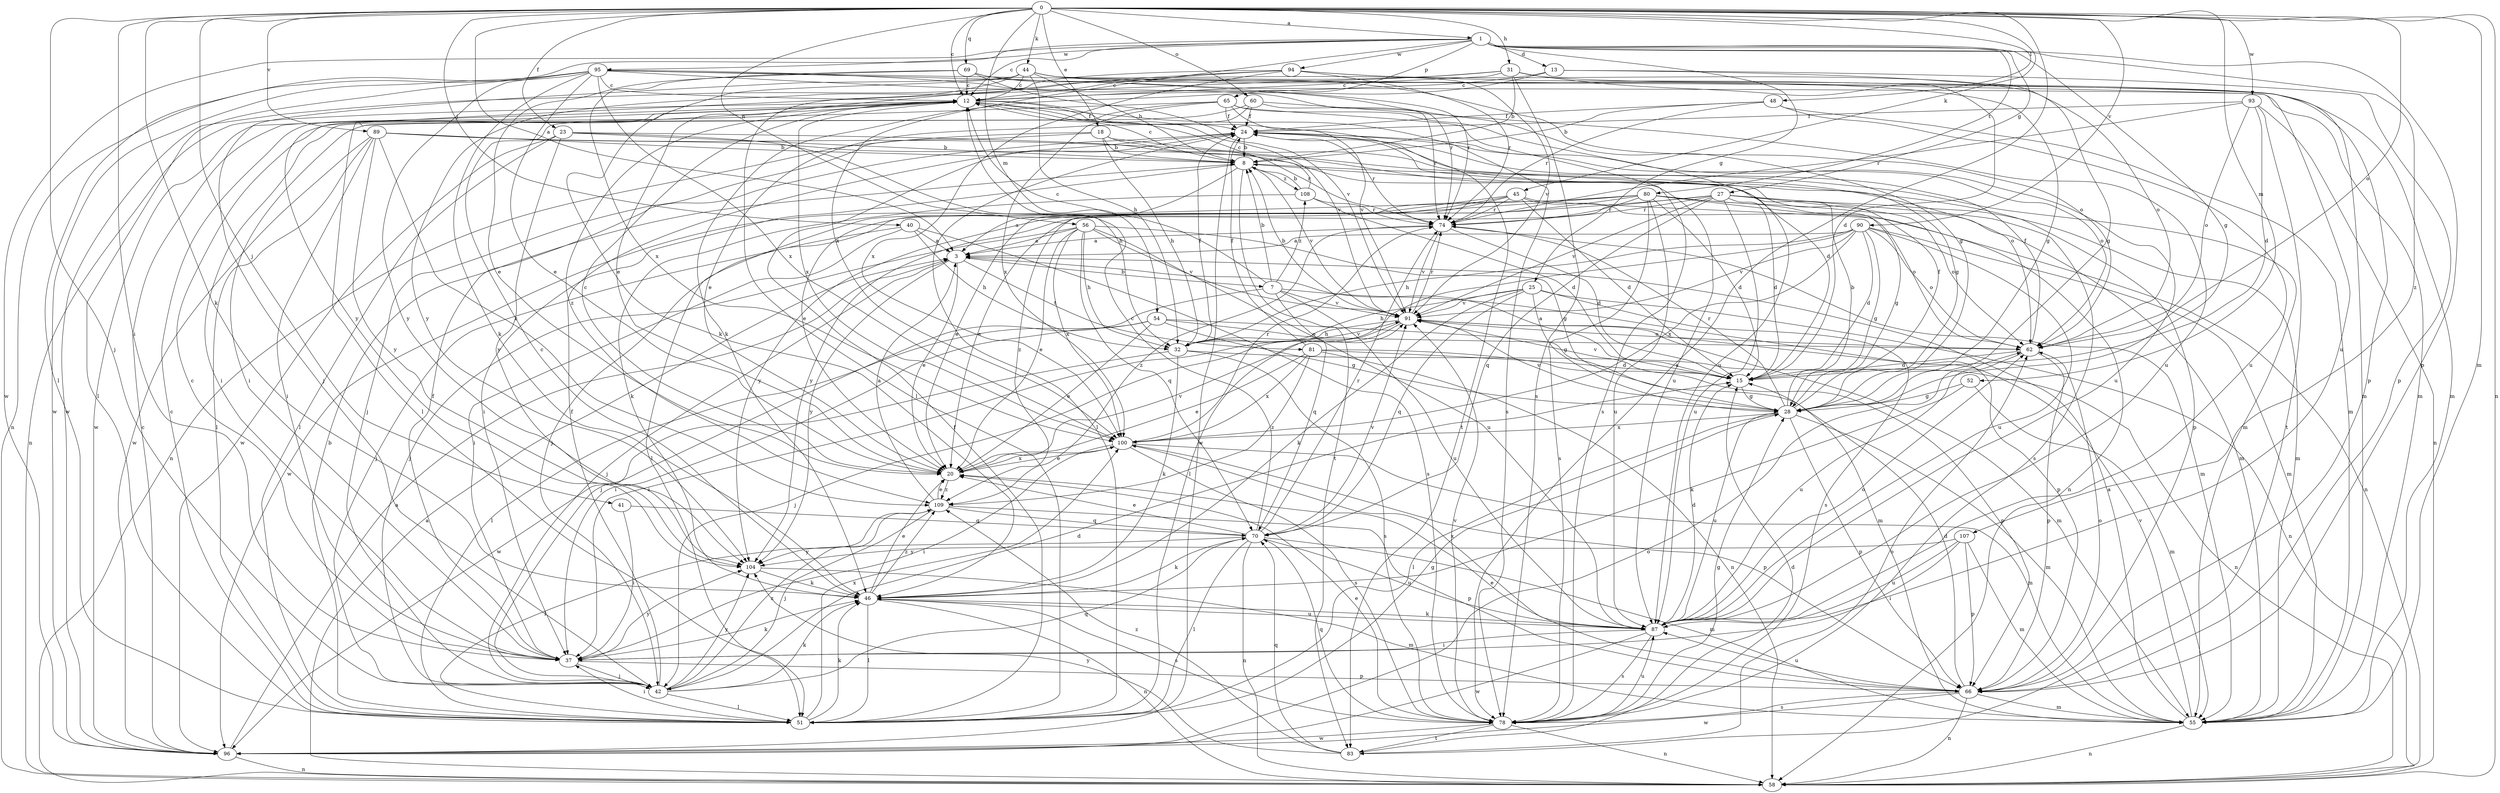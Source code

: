 strict digraph  {
0;
1;
3;
7;
8;
12;
13;
15;
18;
20;
23;
24;
25;
27;
28;
31;
32;
37;
40;
41;
42;
44;
45;
46;
48;
51;
52;
54;
55;
56;
58;
60;
62;
65;
66;
69;
70;
74;
78;
80;
81;
83;
87;
89;
90;
91;
93;
94;
95;
96;
100;
104;
107;
108;
109;
0 -> 1  [label=a];
0 -> 3  [label=a];
0 -> 12  [label=c];
0 -> 18  [label=e];
0 -> 23  [label=f];
0 -> 31  [label=h];
0 -> 37  [label=i];
0 -> 40  [label=j];
0 -> 41  [label=j];
0 -> 42  [label=j];
0 -> 44  [label=k];
0 -> 45  [label=k];
0 -> 46  [label=k];
0 -> 48  [label=l];
0 -> 52  [label=m];
0 -> 54  [label=m];
0 -> 55  [label=m];
0 -> 56  [label=n];
0 -> 58  [label=n];
0 -> 60  [label=o];
0 -> 62  [label=o];
0 -> 69  [label=q];
0 -> 78  [label=s];
0 -> 89  [label=v];
0 -> 90  [label=v];
0 -> 93  [label=w];
1 -> 12  [label=c];
1 -> 13  [label=d];
1 -> 25  [label=g];
1 -> 27  [label=g];
1 -> 28  [label=g];
1 -> 51  [label=l];
1 -> 65  [label=p];
1 -> 66  [label=p];
1 -> 80  [label=t];
1 -> 94  [label=w];
1 -> 95  [label=w];
1 -> 96  [label=w];
1 -> 100  [label=x];
1 -> 107  [label=z];
3 -> 7  [label=b];
3 -> 20  [label=e];
3 -> 42  [label=j];
3 -> 81  [label=t];
3 -> 104  [label=y];
7 -> 8  [label=b];
7 -> 12  [label=c];
7 -> 42  [label=j];
7 -> 66  [label=p];
7 -> 70  [label=q];
7 -> 87  [label=u];
7 -> 91  [label=v];
7 -> 108  [label=z];
8 -> 12  [label=c];
8 -> 20  [label=e];
8 -> 37  [label=i];
8 -> 66  [label=p];
8 -> 83  [label=t];
8 -> 91  [label=v];
8 -> 108  [label=z];
12 -> 24  [label=f];
12 -> 58  [label=n];
12 -> 78  [label=s];
12 -> 83  [label=t];
12 -> 91  [label=v];
12 -> 96  [label=w];
12 -> 100  [label=x];
12 -> 109  [label=z];
13 -> 12  [label=c];
13 -> 28  [label=g];
13 -> 46  [label=k];
13 -> 66  [label=p];
15 -> 3  [label=a];
15 -> 28  [label=g];
15 -> 91  [label=v];
18 -> 8  [label=b];
18 -> 32  [label=h];
18 -> 42  [label=j];
18 -> 58  [label=n];
18 -> 62  [label=o];
18 -> 87  [label=u];
20 -> 12  [label=c];
20 -> 91  [label=v];
20 -> 100  [label=x];
20 -> 109  [label=z];
23 -> 8  [label=b];
23 -> 32  [label=h];
23 -> 51  [label=l];
23 -> 74  [label=r];
23 -> 96  [label=w];
23 -> 104  [label=y];
24 -> 8  [label=b];
24 -> 28  [label=g];
24 -> 51  [label=l];
24 -> 62  [label=o];
24 -> 74  [label=r];
24 -> 87  [label=u];
24 -> 96  [label=w];
25 -> 28  [label=g];
25 -> 32  [label=h];
25 -> 46  [label=k];
25 -> 58  [label=n];
25 -> 70  [label=q];
25 -> 78  [label=s];
25 -> 91  [label=v];
27 -> 15  [label=d];
27 -> 42  [label=j];
27 -> 55  [label=m];
27 -> 62  [label=o];
27 -> 70  [label=q];
27 -> 74  [label=r];
27 -> 78  [label=s];
27 -> 87  [label=u];
27 -> 91  [label=v];
27 -> 104  [label=y];
28 -> 8  [label=b];
28 -> 24  [label=f];
28 -> 51  [label=l];
28 -> 55  [label=m];
28 -> 66  [label=p];
28 -> 74  [label=r];
28 -> 87  [label=u];
28 -> 91  [label=v];
28 -> 100  [label=x];
31 -> 8  [label=b];
31 -> 12  [label=c];
31 -> 15  [label=d];
31 -> 55  [label=m];
31 -> 78  [label=s];
31 -> 96  [label=w];
31 -> 104  [label=y];
32 -> 24  [label=f];
32 -> 46  [label=k];
32 -> 58  [label=n];
32 -> 78  [label=s];
32 -> 91  [label=v];
32 -> 96  [label=w];
37 -> 12  [label=c];
37 -> 24  [label=f];
37 -> 42  [label=j];
37 -> 46  [label=k];
37 -> 66  [label=p];
37 -> 104  [label=y];
40 -> 3  [label=a];
40 -> 32  [label=h];
40 -> 37  [label=i];
40 -> 42  [label=j];
40 -> 78  [label=s];
41 -> 37  [label=i];
41 -> 70  [label=q];
42 -> 15  [label=d];
42 -> 24  [label=f];
42 -> 46  [label=k];
42 -> 51  [label=l];
42 -> 70  [label=q];
42 -> 104  [label=y];
42 -> 109  [label=z];
44 -> 8  [label=b];
44 -> 12  [label=c];
44 -> 28  [label=g];
44 -> 32  [label=h];
44 -> 42  [label=j];
44 -> 46  [label=k];
44 -> 51  [label=l];
44 -> 87  [label=u];
44 -> 91  [label=v];
45 -> 3  [label=a];
45 -> 15  [label=d];
45 -> 20  [label=e];
45 -> 58  [label=n];
45 -> 62  [label=o];
45 -> 74  [label=r];
45 -> 109  [label=z];
46 -> 12  [label=c];
46 -> 20  [label=e];
46 -> 51  [label=l];
46 -> 58  [label=n];
46 -> 78  [label=s];
46 -> 87  [label=u];
46 -> 109  [label=z];
48 -> 8  [label=b];
48 -> 24  [label=f];
48 -> 55  [label=m];
48 -> 74  [label=r];
48 -> 87  [label=u];
51 -> 8  [label=b];
51 -> 12  [label=c];
51 -> 24  [label=f];
51 -> 28  [label=g];
51 -> 37  [label=i];
51 -> 46  [label=k];
51 -> 100  [label=x];
52 -> 28  [label=g];
52 -> 46  [label=k];
52 -> 55  [label=m];
54 -> 20  [label=e];
54 -> 28  [label=g];
54 -> 37  [label=i];
54 -> 51  [label=l];
54 -> 55  [label=m];
54 -> 62  [label=o];
55 -> 3  [label=a];
55 -> 58  [label=n];
55 -> 91  [label=v];
56 -> 3  [label=a];
56 -> 20  [label=e];
56 -> 28  [label=g];
56 -> 32  [label=h];
56 -> 42  [label=j];
56 -> 70  [label=q];
56 -> 87  [label=u];
56 -> 91  [label=v];
56 -> 100  [label=x];
58 -> 3  [label=a];
60 -> 20  [label=e];
60 -> 24  [label=f];
60 -> 37  [label=i];
60 -> 74  [label=r];
60 -> 87  [label=u];
62 -> 15  [label=d];
62 -> 24  [label=f];
62 -> 66  [label=p];
62 -> 87  [label=u];
65 -> 24  [label=f];
65 -> 37  [label=i];
65 -> 51  [label=l];
65 -> 78  [label=s];
65 -> 87  [label=u];
65 -> 91  [label=v];
65 -> 100  [label=x];
66 -> 15  [label=d];
66 -> 20  [label=e];
66 -> 55  [label=m];
66 -> 58  [label=n];
66 -> 62  [label=o];
66 -> 78  [label=s];
66 -> 87  [label=u];
66 -> 96  [label=w];
69 -> 12  [label=c];
69 -> 20  [label=e];
69 -> 62  [label=o];
69 -> 74  [label=r];
69 -> 91  [label=v];
69 -> 100  [label=x];
70 -> 12  [label=c];
70 -> 20  [label=e];
70 -> 46  [label=k];
70 -> 51  [label=l];
70 -> 55  [label=m];
70 -> 58  [label=n];
70 -> 74  [label=r];
70 -> 87  [label=u];
70 -> 91  [label=v];
70 -> 104  [label=y];
74 -> 3  [label=a];
74 -> 15  [label=d];
74 -> 55  [label=m];
74 -> 91  [label=v];
74 -> 109  [label=z];
78 -> 20  [label=e];
78 -> 28  [label=g];
78 -> 58  [label=n];
78 -> 70  [label=q];
78 -> 83  [label=t];
78 -> 87  [label=u];
78 -> 91  [label=v];
78 -> 96  [label=w];
80 -> 15  [label=d];
80 -> 20  [label=e];
80 -> 28  [label=g];
80 -> 51  [label=l];
80 -> 55  [label=m];
80 -> 58  [label=n];
80 -> 74  [label=r];
80 -> 78  [label=s];
80 -> 87  [label=u];
80 -> 96  [label=w];
80 -> 104  [label=y];
81 -> 15  [label=d];
81 -> 20  [label=e];
81 -> 24  [label=f];
81 -> 58  [label=n];
81 -> 66  [label=p];
81 -> 100  [label=x];
81 -> 109  [label=z];
83 -> 15  [label=d];
83 -> 62  [label=o];
83 -> 70  [label=q];
83 -> 104  [label=y];
83 -> 109  [label=z];
87 -> 15  [label=d];
87 -> 37  [label=i];
87 -> 46  [label=k];
87 -> 62  [label=o];
87 -> 78  [label=s];
87 -> 96  [label=w];
87 -> 100  [label=x];
89 -> 8  [label=b];
89 -> 15  [label=d];
89 -> 37  [label=i];
89 -> 51  [label=l];
89 -> 55  [label=m];
89 -> 96  [label=w];
89 -> 104  [label=y];
89 -> 109  [label=z];
90 -> 3  [label=a];
90 -> 15  [label=d];
90 -> 28  [label=g];
90 -> 32  [label=h];
90 -> 51  [label=l];
90 -> 55  [label=m];
90 -> 62  [label=o];
90 -> 87  [label=u];
90 -> 91  [label=v];
90 -> 100  [label=x];
91 -> 8  [label=b];
91 -> 32  [label=h];
91 -> 37  [label=i];
91 -> 42  [label=j];
91 -> 55  [label=m];
91 -> 62  [label=o];
91 -> 74  [label=r];
93 -> 15  [label=d];
93 -> 24  [label=f];
93 -> 58  [label=n];
93 -> 62  [label=o];
93 -> 74  [label=r];
93 -> 83  [label=t];
94 -> 12  [label=c];
94 -> 20  [label=e];
94 -> 55  [label=m];
94 -> 62  [label=o];
94 -> 74  [label=r];
94 -> 100  [label=x];
94 -> 104  [label=y];
95 -> 12  [label=c];
95 -> 20  [label=e];
95 -> 28  [label=g];
95 -> 46  [label=k];
95 -> 51  [label=l];
95 -> 55  [label=m];
95 -> 58  [label=n];
95 -> 66  [label=p];
95 -> 74  [label=r];
95 -> 96  [label=w];
95 -> 100  [label=x];
95 -> 104  [label=y];
96 -> 3  [label=a];
96 -> 12  [label=c];
96 -> 58  [label=n];
96 -> 62  [label=o];
100 -> 20  [label=e];
100 -> 37  [label=i];
100 -> 55  [label=m];
100 -> 66  [label=p];
100 -> 74  [label=r];
100 -> 78  [label=s];
104 -> 46  [label=k];
104 -> 55  [label=m];
107 -> 37  [label=i];
107 -> 55  [label=m];
107 -> 66  [label=p];
107 -> 87  [label=u];
107 -> 104  [label=y];
108 -> 8  [label=b];
108 -> 12  [label=c];
108 -> 15  [label=d];
108 -> 46  [label=k];
108 -> 74  [label=r];
109 -> 3  [label=a];
109 -> 20  [label=e];
109 -> 42  [label=j];
109 -> 51  [label=l];
109 -> 66  [label=p];
109 -> 70  [label=q];
}
